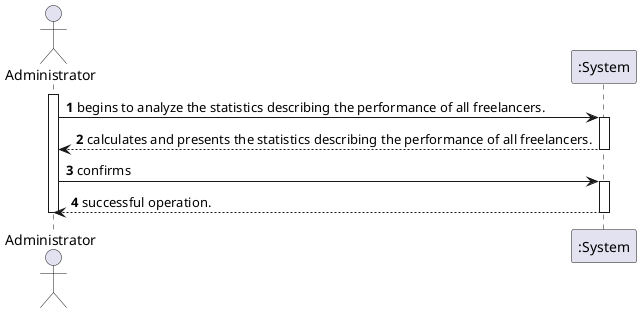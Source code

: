 @startuml
autonumber
actor "Administrator" as ADM

activate ADM
ADM -> ":System" : begins to analyze the statistics describing the performance of all freelancers.

activate ":System"
":System" --> ADM : calculates and presents the statistics describing the performance of all freelancers.
deactivate ":System"

ADM -> ":System" : confirms
activate ":System"
":System" --> ADM : successful operation.
deactivate ":System"

deactivate ADM

@enduml